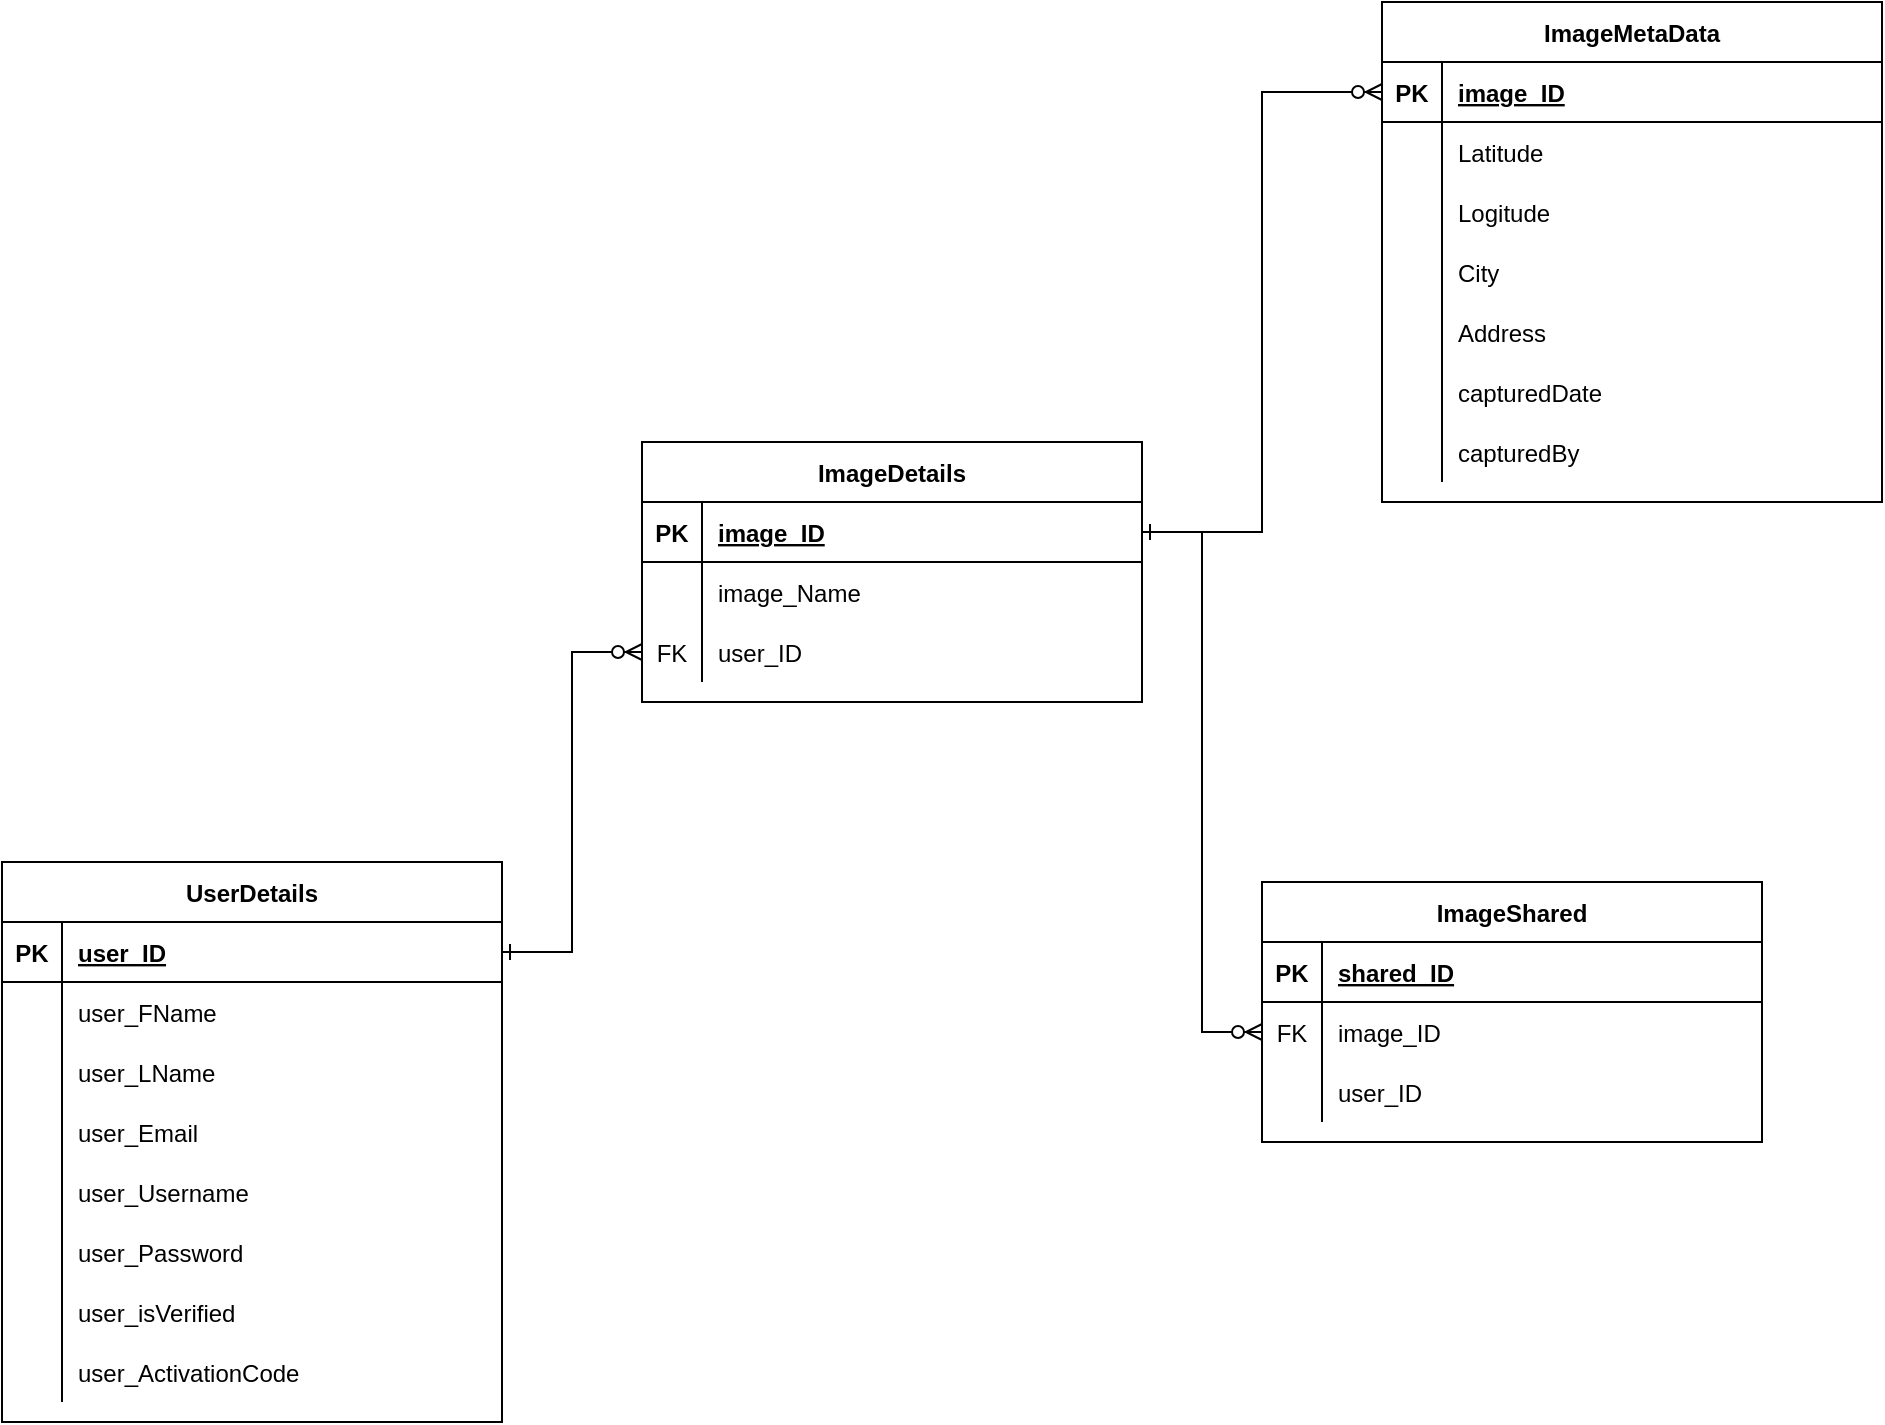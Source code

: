 <mxfile version="13.6.2" type="device"><diagram id="R2lEEEUBdFMjLlhIrx00" name="Page-1"><mxGraphModel dx="1936" dy="1946" grid="1" gridSize="10" guides="1" tooltips="1" connect="1" arrows="1" fold="1" page="1" pageScale="1" pageWidth="850" pageHeight="1100" math="0" shadow="0" extFonts="Permanent Marker^https://fonts.googleapis.com/css?family=Permanent+Marker"><root><mxCell id="0"/><mxCell id="1" parent="0"/><mxCell id="C-vyLk0tnHw3VtMMgP7b-23" value="UserDetails" style="shape=table;startSize=30;container=1;collapsible=1;childLayout=tableLayout;fixedRows=1;rowLines=0;fontStyle=1;align=center;resizeLast=1;" parent="1" vertex="1"><mxGeometry x="-30" y="80" width="250" height="280" as="geometry"/></mxCell><mxCell id="C-vyLk0tnHw3VtMMgP7b-24" value="" style="shape=partialRectangle;collapsible=0;dropTarget=0;pointerEvents=0;fillColor=none;points=[[0,0.5],[1,0.5]];portConstraint=eastwest;top=0;left=0;right=0;bottom=1;" parent="C-vyLk0tnHw3VtMMgP7b-23" vertex="1"><mxGeometry y="30" width="250" height="30" as="geometry"/></mxCell><mxCell id="C-vyLk0tnHw3VtMMgP7b-25" value="PK" style="shape=partialRectangle;overflow=hidden;connectable=0;fillColor=none;top=0;left=0;bottom=0;right=0;fontStyle=1;" parent="C-vyLk0tnHw3VtMMgP7b-24" vertex="1"><mxGeometry width="30" height="30" as="geometry"/></mxCell><mxCell id="C-vyLk0tnHw3VtMMgP7b-26" value="user_ID" style="shape=partialRectangle;overflow=hidden;connectable=0;fillColor=none;top=0;left=0;bottom=0;right=0;align=left;spacingLeft=6;fontStyle=5;" parent="C-vyLk0tnHw3VtMMgP7b-24" vertex="1"><mxGeometry x="30" width="220" height="30" as="geometry"/></mxCell><mxCell id="C-vyLk0tnHw3VtMMgP7b-27" value="" style="shape=partialRectangle;collapsible=0;dropTarget=0;pointerEvents=0;fillColor=none;points=[[0,0.5],[1,0.5]];portConstraint=eastwest;top=0;left=0;right=0;bottom=0;" parent="C-vyLk0tnHw3VtMMgP7b-23" vertex="1"><mxGeometry y="60" width="250" height="30" as="geometry"/></mxCell><mxCell id="C-vyLk0tnHw3VtMMgP7b-28" value="" style="shape=partialRectangle;overflow=hidden;connectable=0;fillColor=none;top=0;left=0;bottom=0;right=0;" parent="C-vyLk0tnHw3VtMMgP7b-27" vertex="1"><mxGeometry width="30" height="30" as="geometry"/></mxCell><mxCell id="C-vyLk0tnHw3VtMMgP7b-29" value="user_FName" style="shape=partialRectangle;overflow=hidden;connectable=0;fillColor=none;top=0;left=0;bottom=0;right=0;align=left;spacingLeft=6;" parent="C-vyLk0tnHw3VtMMgP7b-27" vertex="1"><mxGeometry x="30" width="220" height="30" as="geometry"/></mxCell><mxCell id="Rbxezs_-S8cxGtkaplEl-2" value="" style="shape=partialRectangle;collapsible=0;dropTarget=0;pointerEvents=0;fillColor=none;points=[[0,0.5],[1,0.5]];portConstraint=eastwest;top=0;left=0;right=0;bottom=0;" parent="C-vyLk0tnHw3VtMMgP7b-23" vertex="1"><mxGeometry y="90" width="250" height="30" as="geometry"/></mxCell><mxCell id="Rbxezs_-S8cxGtkaplEl-3" value="" style="shape=partialRectangle;overflow=hidden;connectable=0;fillColor=none;top=0;left=0;bottom=0;right=0;" parent="Rbxezs_-S8cxGtkaplEl-2" vertex="1"><mxGeometry width="30" height="30" as="geometry"/></mxCell><mxCell id="Rbxezs_-S8cxGtkaplEl-4" value="user_LName" style="shape=partialRectangle;overflow=hidden;connectable=0;fillColor=none;top=0;left=0;bottom=0;right=0;align=left;spacingLeft=6;" parent="Rbxezs_-S8cxGtkaplEl-2" vertex="1"><mxGeometry x="30" width="220" height="30" as="geometry"/></mxCell><mxCell id="Rbxezs_-S8cxGtkaplEl-5" value="" style="shape=partialRectangle;collapsible=0;dropTarget=0;pointerEvents=0;fillColor=none;points=[[0,0.5],[1,0.5]];portConstraint=eastwest;top=0;left=0;right=0;bottom=0;" parent="C-vyLk0tnHw3VtMMgP7b-23" vertex="1"><mxGeometry y="120" width="250" height="30" as="geometry"/></mxCell><mxCell id="Rbxezs_-S8cxGtkaplEl-6" value="" style="shape=partialRectangle;overflow=hidden;connectable=0;fillColor=none;top=0;left=0;bottom=0;right=0;" parent="Rbxezs_-S8cxGtkaplEl-5" vertex="1"><mxGeometry width="30" height="30" as="geometry"/></mxCell><mxCell id="Rbxezs_-S8cxGtkaplEl-7" value="user_Email" style="shape=partialRectangle;overflow=hidden;connectable=0;fillColor=none;top=0;left=0;bottom=0;right=0;align=left;spacingLeft=6;" parent="Rbxezs_-S8cxGtkaplEl-5" vertex="1"><mxGeometry x="30" width="220" height="30" as="geometry"/></mxCell><mxCell id="Rbxezs_-S8cxGtkaplEl-8" value="" style="shape=partialRectangle;collapsible=0;dropTarget=0;pointerEvents=0;fillColor=none;points=[[0,0.5],[1,0.5]];portConstraint=eastwest;top=0;left=0;right=0;bottom=0;" parent="C-vyLk0tnHw3VtMMgP7b-23" vertex="1"><mxGeometry y="150" width="250" height="30" as="geometry"/></mxCell><mxCell id="Rbxezs_-S8cxGtkaplEl-9" value="" style="shape=partialRectangle;overflow=hidden;connectable=0;fillColor=none;top=0;left=0;bottom=0;right=0;" parent="Rbxezs_-S8cxGtkaplEl-8" vertex="1"><mxGeometry width="30" height="30" as="geometry"/></mxCell><mxCell id="Rbxezs_-S8cxGtkaplEl-10" value="user_Username" style="shape=partialRectangle;overflow=hidden;connectable=0;fillColor=none;top=0;left=0;bottom=0;right=0;align=left;spacingLeft=6;" parent="Rbxezs_-S8cxGtkaplEl-8" vertex="1"><mxGeometry x="30" width="220" height="30" as="geometry"/></mxCell><mxCell id="Rbxezs_-S8cxGtkaplEl-11" value="" style="shape=partialRectangle;collapsible=0;dropTarget=0;pointerEvents=0;fillColor=none;points=[[0,0.5],[1,0.5]];portConstraint=eastwest;top=0;left=0;right=0;bottom=0;" parent="C-vyLk0tnHw3VtMMgP7b-23" vertex="1"><mxGeometry y="180" width="250" height="30" as="geometry"/></mxCell><mxCell id="Rbxezs_-S8cxGtkaplEl-12" value="" style="shape=partialRectangle;overflow=hidden;connectable=0;fillColor=none;top=0;left=0;bottom=0;right=0;" parent="Rbxezs_-S8cxGtkaplEl-11" vertex="1"><mxGeometry width="30" height="30" as="geometry"/></mxCell><mxCell id="Rbxezs_-S8cxGtkaplEl-13" value="user_Password" style="shape=partialRectangle;overflow=hidden;connectable=0;fillColor=none;top=0;left=0;bottom=0;right=0;align=left;spacingLeft=6;" parent="Rbxezs_-S8cxGtkaplEl-11" vertex="1"><mxGeometry x="30" width="220" height="30" as="geometry"/></mxCell><mxCell id="Rbxezs_-S8cxGtkaplEl-14" value="" style="shape=partialRectangle;collapsible=0;dropTarget=0;pointerEvents=0;fillColor=none;points=[[0,0.5],[1,0.5]];portConstraint=eastwest;top=0;left=0;right=0;bottom=0;" parent="C-vyLk0tnHw3VtMMgP7b-23" vertex="1"><mxGeometry y="210" width="250" height="30" as="geometry"/></mxCell><mxCell id="Rbxezs_-S8cxGtkaplEl-15" value="" style="shape=partialRectangle;overflow=hidden;connectable=0;fillColor=none;top=0;left=0;bottom=0;right=0;" parent="Rbxezs_-S8cxGtkaplEl-14" vertex="1"><mxGeometry width="30" height="30" as="geometry"/></mxCell><mxCell id="Rbxezs_-S8cxGtkaplEl-16" value="user_isVerified" style="shape=partialRectangle;overflow=hidden;connectable=0;fillColor=none;top=0;left=0;bottom=0;right=0;align=left;spacingLeft=6;" parent="Rbxezs_-S8cxGtkaplEl-14" vertex="1"><mxGeometry x="30" width="220" height="30" as="geometry"/></mxCell><mxCell id="Rbxezs_-S8cxGtkaplEl-17" value="" style="shape=partialRectangle;collapsible=0;dropTarget=0;pointerEvents=0;fillColor=none;points=[[0,0.5],[1,0.5]];portConstraint=eastwest;top=0;left=0;right=0;bottom=0;" parent="C-vyLk0tnHw3VtMMgP7b-23" vertex="1"><mxGeometry y="240" width="250" height="30" as="geometry"/></mxCell><mxCell id="Rbxezs_-S8cxGtkaplEl-18" value="" style="shape=partialRectangle;overflow=hidden;connectable=0;fillColor=none;top=0;left=0;bottom=0;right=0;" parent="Rbxezs_-S8cxGtkaplEl-17" vertex="1"><mxGeometry width="30" height="30" as="geometry"/></mxCell><mxCell id="Rbxezs_-S8cxGtkaplEl-19" value="user_ActivationCode" style="shape=partialRectangle;overflow=hidden;connectable=0;fillColor=none;top=0;left=0;bottom=0;right=0;align=left;spacingLeft=6;" parent="Rbxezs_-S8cxGtkaplEl-17" vertex="1"><mxGeometry x="30" width="220" height="30" as="geometry"/></mxCell><mxCell id="Rbxezs_-S8cxGtkaplEl-20" value="ImageShared" style="shape=table;startSize=30;container=1;collapsible=1;childLayout=tableLayout;fixedRows=1;rowLines=0;fontStyle=1;align=center;resizeLast=1;" parent="1" vertex="1"><mxGeometry x="600" y="90" width="250" height="130" as="geometry"/></mxCell><mxCell id="Rbxezs_-S8cxGtkaplEl-21" value="" style="shape=partialRectangle;collapsible=0;dropTarget=0;pointerEvents=0;fillColor=none;points=[[0,0.5],[1,0.5]];portConstraint=eastwest;top=0;left=0;right=0;bottom=1;" parent="Rbxezs_-S8cxGtkaplEl-20" vertex="1"><mxGeometry y="30" width="250" height="30" as="geometry"/></mxCell><mxCell id="Rbxezs_-S8cxGtkaplEl-22" value="PK" style="shape=partialRectangle;overflow=hidden;connectable=0;fillColor=none;top=0;left=0;bottom=0;right=0;fontStyle=1;" parent="Rbxezs_-S8cxGtkaplEl-21" vertex="1"><mxGeometry width="30" height="30" as="geometry"/></mxCell><mxCell id="Rbxezs_-S8cxGtkaplEl-23" value="shared_ID" style="shape=partialRectangle;overflow=hidden;connectable=0;fillColor=none;top=0;left=0;bottom=0;right=0;align=left;spacingLeft=6;fontStyle=5;" parent="Rbxezs_-S8cxGtkaplEl-21" vertex="1"><mxGeometry x="30" width="220" height="30" as="geometry"/></mxCell><mxCell id="Rbxezs_-S8cxGtkaplEl-27" value="" style="shape=partialRectangle;collapsible=0;dropTarget=0;pointerEvents=0;fillColor=none;points=[[0,0.5],[1,0.5]];portConstraint=eastwest;top=0;left=0;right=0;bottom=0;" parent="Rbxezs_-S8cxGtkaplEl-20" vertex="1"><mxGeometry y="60" width="250" height="30" as="geometry"/></mxCell><mxCell id="Rbxezs_-S8cxGtkaplEl-28" value="FK" style="shape=partialRectangle;overflow=hidden;connectable=0;fillColor=none;top=0;left=0;bottom=0;right=0;" parent="Rbxezs_-S8cxGtkaplEl-27" vertex="1"><mxGeometry width="30" height="30" as="geometry"/></mxCell><mxCell id="Rbxezs_-S8cxGtkaplEl-29" value="image_ID" style="shape=partialRectangle;overflow=hidden;connectable=0;fillColor=none;top=0;left=0;bottom=0;right=0;align=left;spacingLeft=6;" parent="Rbxezs_-S8cxGtkaplEl-27" vertex="1"><mxGeometry x="30" width="220" height="30" as="geometry"/></mxCell><mxCell id="Rbxezs_-S8cxGtkaplEl-30" value="" style="shape=partialRectangle;collapsible=0;dropTarget=0;pointerEvents=0;fillColor=none;points=[[0,0.5],[1,0.5]];portConstraint=eastwest;top=0;left=0;right=0;bottom=0;" parent="Rbxezs_-S8cxGtkaplEl-20" vertex="1"><mxGeometry y="90" width="250" height="30" as="geometry"/></mxCell><mxCell id="Rbxezs_-S8cxGtkaplEl-31" value="" style="shape=partialRectangle;overflow=hidden;connectable=0;fillColor=none;top=0;left=0;bottom=0;right=0;" parent="Rbxezs_-S8cxGtkaplEl-30" vertex="1"><mxGeometry width="30" height="30" as="geometry"/></mxCell><mxCell id="Rbxezs_-S8cxGtkaplEl-32" value="user_ID" style="shape=partialRectangle;overflow=hidden;connectable=0;fillColor=none;top=0;left=0;bottom=0;right=0;align=left;spacingLeft=6;" parent="Rbxezs_-S8cxGtkaplEl-30" vertex="1"><mxGeometry x="30" width="220" height="30" as="geometry"/></mxCell><mxCell id="Rbxezs_-S8cxGtkaplEl-47" value="ImageDetails" style="shape=table;startSize=30;container=1;collapsible=1;childLayout=tableLayout;fixedRows=1;rowLines=0;fontStyle=1;align=center;resizeLast=1;" parent="1" vertex="1"><mxGeometry x="290" y="-130" width="250" height="130" as="geometry"/></mxCell><mxCell id="Rbxezs_-S8cxGtkaplEl-48" value="" style="shape=partialRectangle;collapsible=0;dropTarget=0;pointerEvents=0;fillColor=none;points=[[0,0.5],[1,0.5]];portConstraint=eastwest;top=0;left=0;right=0;bottom=1;" parent="Rbxezs_-S8cxGtkaplEl-47" vertex="1"><mxGeometry y="30" width="250" height="30" as="geometry"/></mxCell><mxCell id="Rbxezs_-S8cxGtkaplEl-49" value="PK" style="shape=partialRectangle;overflow=hidden;connectable=0;fillColor=none;top=0;left=0;bottom=0;right=0;fontStyle=1;" parent="Rbxezs_-S8cxGtkaplEl-48" vertex="1"><mxGeometry width="30" height="30" as="geometry"/></mxCell><mxCell id="Rbxezs_-S8cxGtkaplEl-50" value="image_ID" style="shape=partialRectangle;overflow=hidden;connectable=0;fillColor=none;top=0;left=0;bottom=0;right=0;align=left;spacingLeft=6;fontStyle=5;" parent="Rbxezs_-S8cxGtkaplEl-48" vertex="1"><mxGeometry x="30" width="220" height="30" as="geometry"/></mxCell><mxCell id="Rbxezs_-S8cxGtkaplEl-51" value="" style="shape=partialRectangle;collapsible=0;dropTarget=0;pointerEvents=0;fillColor=none;points=[[0,0.5],[1,0.5]];portConstraint=eastwest;top=0;left=0;right=0;bottom=0;" parent="Rbxezs_-S8cxGtkaplEl-47" vertex="1"><mxGeometry y="60" width="250" height="30" as="geometry"/></mxCell><mxCell id="Rbxezs_-S8cxGtkaplEl-52" value="" style="shape=partialRectangle;overflow=hidden;connectable=0;fillColor=none;top=0;left=0;bottom=0;right=0;" parent="Rbxezs_-S8cxGtkaplEl-51" vertex="1"><mxGeometry width="30" height="30" as="geometry"/></mxCell><mxCell id="Rbxezs_-S8cxGtkaplEl-53" value="image_Name" style="shape=partialRectangle;overflow=hidden;connectable=0;fillColor=none;top=0;left=0;bottom=0;right=0;align=left;spacingLeft=6;" parent="Rbxezs_-S8cxGtkaplEl-51" vertex="1"><mxGeometry x="30" width="220" height="30" as="geometry"/></mxCell><mxCell id="Rbxezs_-S8cxGtkaplEl-54" value="" style="shape=partialRectangle;collapsible=0;dropTarget=0;pointerEvents=0;fillColor=none;points=[[0,0.5],[1,0.5]];portConstraint=eastwest;top=0;left=0;right=0;bottom=0;" parent="Rbxezs_-S8cxGtkaplEl-47" vertex="1"><mxGeometry y="90" width="250" height="30" as="geometry"/></mxCell><mxCell id="Rbxezs_-S8cxGtkaplEl-55" value="FK" style="shape=partialRectangle;overflow=hidden;connectable=0;fillColor=none;top=0;left=0;bottom=0;right=0;" parent="Rbxezs_-S8cxGtkaplEl-54" vertex="1"><mxGeometry width="30" height="30" as="geometry"/></mxCell><mxCell id="Rbxezs_-S8cxGtkaplEl-56" value="user_ID" style="shape=partialRectangle;overflow=hidden;connectable=0;fillColor=none;top=0;left=0;bottom=0;right=0;align=left;spacingLeft=6;" parent="Rbxezs_-S8cxGtkaplEl-54" vertex="1"><mxGeometry x="30" width="220" height="30" as="geometry"/></mxCell><mxCell id="Rbxezs_-S8cxGtkaplEl-60" style="edgeStyle=orthogonalEdgeStyle;rounded=0;orthogonalLoop=1;jettySize=auto;html=1;entryX=0;entryY=0.5;entryDx=0;entryDy=0;startArrow=ERone;startFill=0;endArrow=ERzeroToMany;endFill=1;" parent="1" source="C-vyLk0tnHw3VtMMgP7b-24" target="Rbxezs_-S8cxGtkaplEl-54" edge="1"><mxGeometry relative="1" as="geometry"/></mxCell><mxCell id="Rbxezs_-S8cxGtkaplEl-61" style="edgeStyle=orthogonalEdgeStyle;rounded=0;orthogonalLoop=1;jettySize=auto;html=1;entryX=0;entryY=0.5;entryDx=0;entryDy=0;startArrow=ERone;startFill=0;endArrow=ERzeroToMany;endFill=1;" parent="1" source="Rbxezs_-S8cxGtkaplEl-48" target="Rbxezs_-S8cxGtkaplEl-27" edge="1"><mxGeometry relative="1" as="geometry"/></mxCell><mxCell id="CCvWdOM1epB-4bkbVnJR-23" style="edgeStyle=orthogonalEdgeStyle;rounded=0;orthogonalLoop=1;jettySize=auto;html=1;entryX=0;entryY=0.5;entryDx=0;entryDy=0;startArrow=ERone;startFill=0;endArrow=ERzeroToMany;endFill=1;" parent="1" source="Rbxezs_-S8cxGtkaplEl-48" target="CCvWdOM1epB-4bkbVnJR-2" edge="1"><mxGeometry relative="1" as="geometry"/></mxCell><mxCell id="CCvWdOM1epB-4bkbVnJR-1" value="ImageMetaData" style="shape=table;startSize=30;container=1;collapsible=1;childLayout=tableLayout;fixedRows=1;rowLines=0;fontStyle=1;align=center;resizeLast=1;" parent="1" vertex="1"><mxGeometry x="660" y="-350" width="250" height="250" as="geometry"/></mxCell><mxCell id="CCvWdOM1epB-4bkbVnJR-2" value="" style="shape=partialRectangle;collapsible=0;dropTarget=0;pointerEvents=0;fillColor=none;points=[[0,0.5],[1,0.5]];portConstraint=eastwest;top=0;left=0;right=0;bottom=1;" parent="CCvWdOM1epB-4bkbVnJR-1" vertex="1"><mxGeometry y="30" width="250" height="30" as="geometry"/></mxCell><mxCell id="CCvWdOM1epB-4bkbVnJR-3" value="PK" style="shape=partialRectangle;overflow=hidden;connectable=0;fillColor=none;top=0;left=0;bottom=0;right=0;fontStyle=1;" parent="CCvWdOM1epB-4bkbVnJR-2" vertex="1"><mxGeometry width="30" height="30" as="geometry"/></mxCell><mxCell id="CCvWdOM1epB-4bkbVnJR-4" value="image_ID" style="shape=partialRectangle;overflow=hidden;connectable=0;fillColor=none;top=0;left=0;bottom=0;right=0;align=left;spacingLeft=6;fontStyle=5;" parent="CCvWdOM1epB-4bkbVnJR-2" vertex="1"><mxGeometry x="30" width="220" height="30" as="geometry"/></mxCell><mxCell id="CCvWdOM1epB-4bkbVnJR-5" value="" style="shape=partialRectangle;collapsible=0;dropTarget=0;pointerEvents=0;fillColor=none;points=[[0,0.5],[1,0.5]];portConstraint=eastwest;top=0;left=0;right=0;bottom=0;" parent="CCvWdOM1epB-4bkbVnJR-1" vertex="1"><mxGeometry y="60" width="250" height="30" as="geometry"/></mxCell><mxCell id="CCvWdOM1epB-4bkbVnJR-6" value="" style="shape=partialRectangle;overflow=hidden;connectable=0;fillColor=none;top=0;left=0;bottom=0;right=0;" parent="CCvWdOM1epB-4bkbVnJR-5" vertex="1"><mxGeometry width="30" height="30" as="geometry"/></mxCell><mxCell id="CCvWdOM1epB-4bkbVnJR-7" value="Latitude" style="shape=partialRectangle;overflow=hidden;connectable=0;fillColor=none;top=0;left=0;bottom=0;right=0;align=left;spacingLeft=6;" parent="CCvWdOM1epB-4bkbVnJR-5" vertex="1"><mxGeometry x="30" width="220" height="30" as="geometry"/></mxCell><mxCell id="CCvWdOM1epB-4bkbVnJR-8" value="" style="shape=partialRectangle;collapsible=0;dropTarget=0;pointerEvents=0;fillColor=none;points=[[0,0.5],[1,0.5]];portConstraint=eastwest;top=0;left=0;right=0;bottom=0;" parent="CCvWdOM1epB-4bkbVnJR-1" vertex="1"><mxGeometry y="90" width="250" height="30" as="geometry"/></mxCell><mxCell id="CCvWdOM1epB-4bkbVnJR-9" value="" style="shape=partialRectangle;overflow=hidden;connectable=0;fillColor=none;top=0;left=0;bottom=0;right=0;" parent="CCvWdOM1epB-4bkbVnJR-8" vertex="1"><mxGeometry width="30" height="30" as="geometry"/></mxCell><mxCell id="CCvWdOM1epB-4bkbVnJR-10" value="Logitude" style="shape=partialRectangle;overflow=hidden;connectable=0;fillColor=none;top=0;left=0;bottom=0;right=0;align=left;spacingLeft=6;" parent="CCvWdOM1epB-4bkbVnJR-8" vertex="1"><mxGeometry x="30" width="220" height="30" as="geometry"/></mxCell><mxCell id="CCvWdOM1epB-4bkbVnJR-11" value="" style="shape=partialRectangle;collapsible=0;dropTarget=0;pointerEvents=0;fillColor=none;points=[[0,0.5],[1,0.5]];portConstraint=eastwest;top=0;left=0;right=0;bottom=0;" parent="CCvWdOM1epB-4bkbVnJR-1" vertex="1"><mxGeometry y="120" width="250" height="30" as="geometry"/></mxCell><mxCell id="CCvWdOM1epB-4bkbVnJR-12" value="" style="shape=partialRectangle;overflow=hidden;connectable=0;fillColor=none;top=0;left=0;bottom=0;right=0;" parent="CCvWdOM1epB-4bkbVnJR-11" vertex="1"><mxGeometry width="30" height="30" as="geometry"/></mxCell><mxCell id="CCvWdOM1epB-4bkbVnJR-13" value="City" style="shape=partialRectangle;overflow=hidden;connectable=0;fillColor=none;top=0;left=0;bottom=0;right=0;align=left;spacingLeft=6;" parent="CCvWdOM1epB-4bkbVnJR-11" vertex="1"><mxGeometry x="30" width="220" height="30" as="geometry"/></mxCell><mxCell id="CCvWdOM1epB-4bkbVnJR-14" value="" style="shape=partialRectangle;collapsible=0;dropTarget=0;pointerEvents=0;fillColor=none;points=[[0,0.5],[1,0.5]];portConstraint=eastwest;top=0;left=0;right=0;bottom=0;" parent="CCvWdOM1epB-4bkbVnJR-1" vertex="1"><mxGeometry y="150" width="250" height="30" as="geometry"/></mxCell><mxCell id="CCvWdOM1epB-4bkbVnJR-15" value="" style="shape=partialRectangle;overflow=hidden;connectable=0;fillColor=none;top=0;left=0;bottom=0;right=0;" parent="CCvWdOM1epB-4bkbVnJR-14" vertex="1"><mxGeometry width="30" height="30" as="geometry"/></mxCell><mxCell id="CCvWdOM1epB-4bkbVnJR-16" value="Address" style="shape=partialRectangle;overflow=hidden;connectable=0;fillColor=none;top=0;left=0;bottom=0;right=0;align=left;spacingLeft=6;" parent="CCvWdOM1epB-4bkbVnJR-14" vertex="1"><mxGeometry x="30" width="220" height="30" as="geometry"/></mxCell><mxCell id="CCvWdOM1epB-4bkbVnJR-17" value="" style="shape=partialRectangle;collapsible=0;dropTarget=0;pointerEvents=0;fillColor=none;points=[[0,0.5],[1,0.5]];portConstraint=eastwest;top=0;left=0;right=0;bottom=0;" parent="CCvWdOM1epB-4bkbVnJR-1" vertex="1"><mxGeometry y="180" width="250" height="30" as="geometry"/></mxCell><mxCell id="CCvWdOM1epB-4bkbVnJR-18" value="" style="shape=partialRectangle;overflow=hidden;connectable=0;fillColor=none;top=0;left=0;bottom=0;right=0;" parent="CCvWdOM1epB-4bkbVnJR-17" vertex="1"><mxGeometry width="30" height="30" as="geometry"/></mxCell><mxCell id="CCvWdOM1epB-4bkbVnJR-19" value="capturedDate" style="shape=partialRectangle;overflow=hidden;connectable=0;fillColor=none;top=0;left=0;bottom=0;right=0;align=left;spacingLeft=6;" parent="CCvWdOM1epB-4bkbVnJR-17" vertex="1"><mxGeometry x="30" width="220" height="30" as="geometry"/></mxCell><mxCell id="CCvWdOM1epB-4bkbVnJR-20" value="" style="shape=partialRectangle;collapsible=0;dropTarget=0;pointerEvents=0;fillColor=none;points=[[0,0.5],[1,0.5]];portConstraint=eastwest;top=0;left=0;right=0;bottom=0;" parent="CCvWdOM1epB-4bkbVnJR-1" vertex="1"><mxGeometry y="210" width="250" height="30" as="geometry"/></mxCell><mxCell id="CCvWdOM1epB-4bkbVnJR-21" value="" style="shape=partialRectangle;overflow=hidden;connectable=0;fillColor=none;top=0;left=0;bottom=0;right=0;" parent="CCvWdOM1epB-4bkbVnJR-20" vertex="1"><mxGeometry width="30" height="30" as="geometry"/></mxCell><mxCell id="CCvWdOM1epB-4bkbVnJR-22" value="capturedBy" style="shape=partialRectangle;overflow=hidden;connectable=0;fillColor=none;top=0;left=0;bottom=0;right=0;align=left;spacingLeft=6;" parent="CCvWdOM1epB-4bkbVnJR-20" vertex="1"><mxGeometry x="30" width="220" height="30" as="geometry"/></mxCell></root></mxGraphModel></diagram></mxfile>